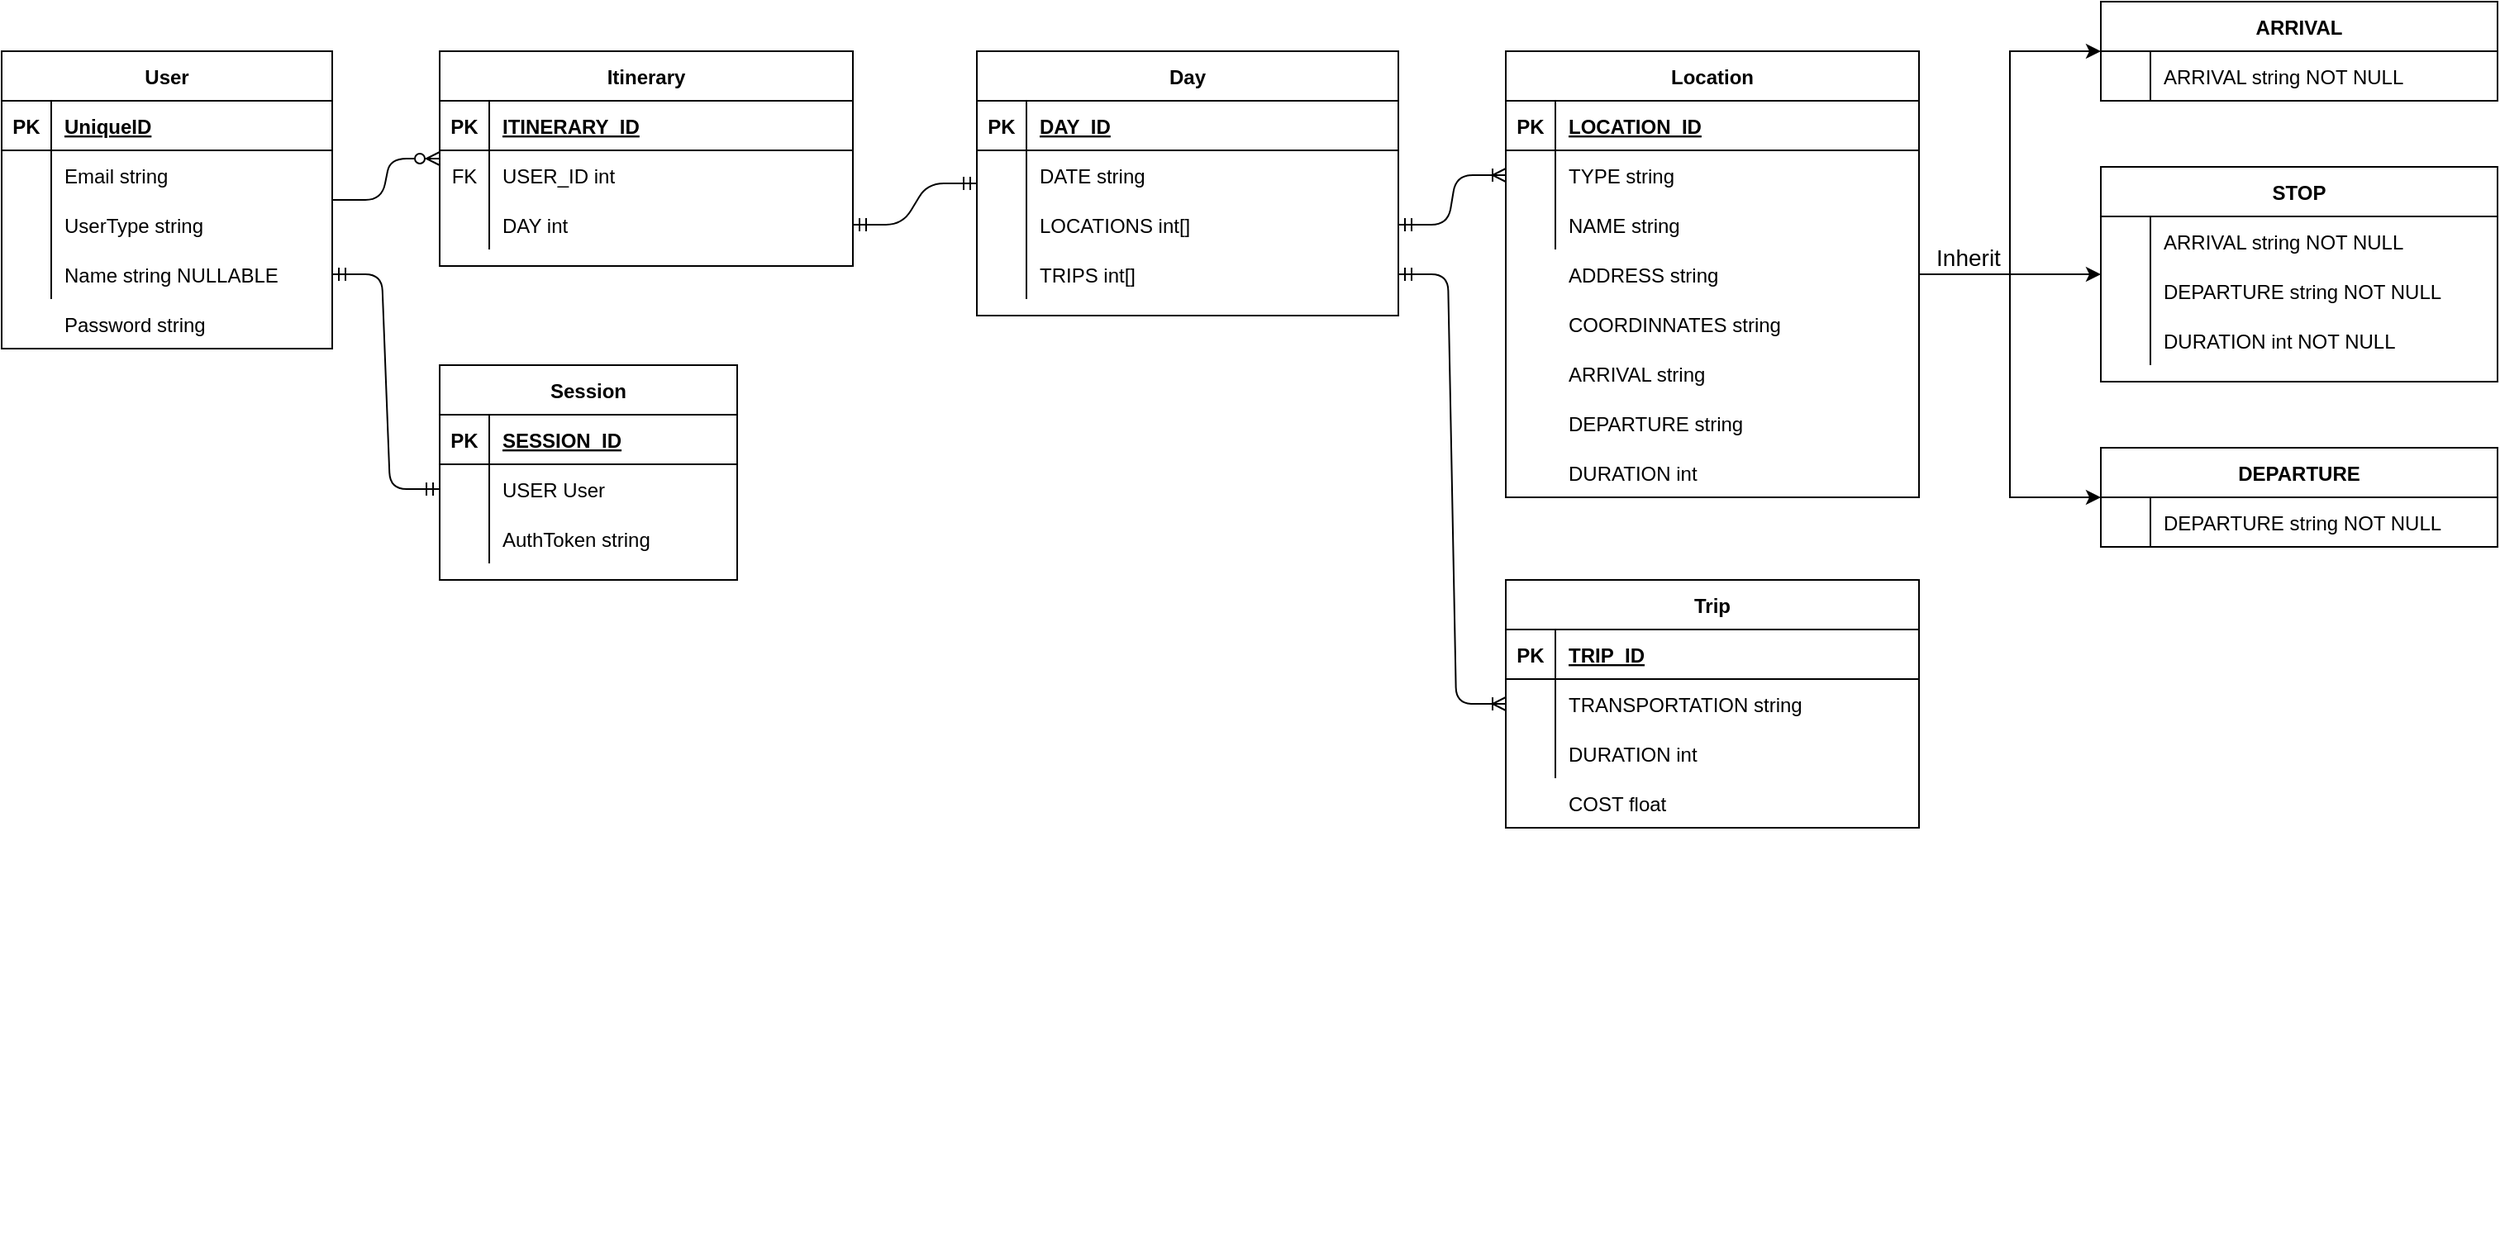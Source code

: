 <mxfile version="14.0.0" type="device"><diagram id="R2lEEEUBdFMjLlhIrx00" name="Page-1"><mxGraphModel dx="813" dy="2003" grid="1" gridSize="10" guides="1" tooltips="1" connect="1" arrows="1" fold="1" page="0" pageScale="1" pageWidth="1100" pageHeight="850" math="0" shadow="0" extFonts="Permanent Marker^https://fonts.googleapis.com/css?family=Permanent+Marker"><root><mxCell id="0"/><mxCell id="1" parent="0"/><mxCell id="iy_tQ4DgnRvw3wXIzzOO-1" value="" style="edgeStyle=entityRelationEdgeStyle;endArrow=ERoneToMany;startArrow=ERmandOne;endFill=0;startFill=0;rounded=1;" parent="1" source="hsC0YSV9dbtPVi8u6Gf5-124" target="iy_tQ4DgnRvw3wXIzzOO-21" edge="1"><mxGeometry width="100" height="100" relative="1" as="geometry"><mxPoint x="1935.0" y="-435" as="sourcePoint"/><mxPoint x="1715" y="-345" as="targetPoint"/></mxGeometry></mxCell><mxCell id="iy_tQ4DgnRvw3wXIzzOO-16" value="" style="group" parent="1" vertex="1" connectable="0"><mxGeometry x="1790" y="-600" width="250" height="270" as="geometry"/></mxCell><mxCell id="iy_tQ4DgnRvw3wXIzzOO-17" value="Location" style="shape=table;startSize=30;container=1;collapsible=1;childLayout=tableLayout;fixedRows=1;rowLines=0;fontStyle=1;align=center;resizeLast=1;" parent="iy_tQ4DgnRvw3wXIzzOO-16" vertex="1"><mxGeometry width="250" height="270" as="geometry"/></mxCell><mxCell id="iy_tQ4DgnRvw3wXIzzOO-18" value="" style="shape=partialRectangle;collapsible=0;dropTarget=0;pointerEvents=0;fillColor=none;points=[[0,0.5],[1,0.5]];portConstraint=eastwest;top=0;left=0;right=0;bottom=1;" parent="iy_tQ4DgnRvw3wXIzzOO-17" vertex="1"><mxGeometry y="30" width="250" height="30" as="geometry"/></mxCell><mxCell id="iy_tQ4DgnRvw3wXIzzOO-19" value="PK" style="shape=partialRectangle;overflow=hidden;connectable=0;fillColor=none;top=0;left=0;bottom=0;right=0;fontStyle=1;" parent="iy_tQ4DgnRvw3wXIzzOO-18" vertex="1"><mxGeometry width="30" height="30" as="geometry"/></mxCell><mxCell id="iy_tQ4DgnRvw3wXIzzOO-20" value="LOCATION_ID" style="shape=partialRectangle;overflow=hidden;connectable=0;fillColor=none;top=0;left=0;bottom=0;right=0;align=left;spacingLeft=6;fontStyle=5;" parent="iy_tQ4DgnRvw3wXIzzOO-18" vertex="1"><mxGeometry x="30" width="220" height="30" as="geometry"/></mxCell><mxCell id="iy_tQ4DgnRvw3wXIzzOO-21" value="" style="shape=partialRectangle;collapsible=0;dropTarget=0;pointerEvents=0;fillColor=none;points=[[0,0.5],[1,0.5]];portConstraint=eastwest;top=0;left=0;right=0;bottom=0;" parent="iy_tQ4DgnRvw3wXIzzOO-17" vertex="1"><mxGeometry y="60" width="250" height="30" as="geometry"/></mxCell><mxCell id="iy_tQ4DgnRvw3wXIzzOO-22" value="" style="shape=partialRectangle;overflow=hidden;connectable=0;fillColor=none;top=0;left=0;bottom=0;right=0;" parent="iy_tQ4DgnRvw3wXIzzOO-21" vertex="1"><mxGeometry width="30" height="30" as="geometry"/></mxCell><mxCell id="iy_tQ4DgnRvw3wXIzzOO-23" value="TYPE string" style="shape=partialRectangle;overflow=hidden;connectable=0;fillColor=none;top=0;left=0;bottom=0;right=0;align=left;spacingLeft=6;" parent="iy_tQ4DgnRvw3wXIzzOO-21" vertex="1"><mxGeometry x="30" width="220" height="30" as="geometry"/></mxCell><mxCell id="iy_tQ4DgnRvw3wXIzzOO-24" value="" style="shape=partialRectangle;collapsible=0;dropTarget=0;pointerEvents=0;fillColor=none;points=[[0,0.5],[1,0.5]];portConstraint=eastwest;top=0;left=0;right=0;bottom=0;" parent="iy_tQ4DgnRvw3wXIzzOO-17" vertex="1"><mxGeometry y="90" width="250" height="30" as="geometry"/></mxCell><mxCell id="iy_tQ4DgnRvw3wXIzzOO-25" value="" style="shape=partialRectangle;overflow=hidden;connectable=0;fillColor=none;top=0;left=0;bottom=0;right=0;" parent="iy_tQ4DgnRvw3wXIzzOO-24" vertex="1"><mxGeometry width="30" height="30" as="geometry"/></mxCell><mxCell id="iy_tQ4DgnRvw3wXIzzOO-26" value="NAME string" style="shape=partialRectangle;overflow=hidden;connectable=0;fillColor=none;top=0;left=0;bottom=0;right=0;align=left;spacingLeft=6;" parent="iy_tQ4DgnRvw3wXIzzOO-24" vertex="1"><mxGeometry x="30" width="220" height="30" as="geometry"/></mxCell><mxCell id="iy_tQ4DgnRvw3wXIzzOO-27" value="ADDRESS string" style="shape=partialRectangle;overflow=hidden;connectable=0;fillColor=none;top=0;left=0;bottom=0;right=0;align=left;spacingLeft=6;" parent="iy_tQ4DgnRvw3wXIzzOO-16" vertex="1"><mxGeometry x="30" y="120" width="220" height="30" as="geometry"/></mxCell><mxCell id="iy_tQ4DgnRvw3wXIzzOO-28" value="COORDINNATES string" style="shape=partialRectangle;overflow=hidden;connectable=0;fillColor=none;top=0;left=0;bottom=0;right=0;align=left;spacingLeft=6;" parent="iy_tQ4DgnRvw3wXIzzOO-16" vertex="1"><mxGeometry x="30" y="150" width="220" height="30" as="geometry"/></mxCell><mxCell id="iy_tQ4DgnRvw3wXIzzOO-29" value="DEPARTURE string" style="shape=partialRectangle;overflow=hidden;connectable=0;fillColor=none;top=0;left=0;bottom=0;right=0;align=left;spacingLeft=6;" parent="iy_tQ4DgnRvw3wXIzzOO-16" vertex="1"><mxGeometry x="30" y="210" width="220" height="30" as="geometry"/></mxCell><mxCell id="iy_tQ4DgnRvw3wXIzzOO-30" value="ARRIVAL string" style="shape=partialRectangle;overflow=hidden;connectable=0;fillColor=none;top=0;left=0;bottom=0;right=0;align=left;spacingLeft=6;" parent="iy_tQ4DgnRvw3wXIzzOO-16" vertex="1"><mxGeometry x="30" y="180" width="220" height="30" as="geometry"/></mxCell><mxCell id="iy_tQ4DgnRvw3wXIzzOO-31" value="DURATION int" style="shape=partialRectangle;overflow=hidden;connectable=0;fillColor=none;top=0;left=0;bottom=0;right=0;align=left;spacingLeft=6;" parent="iy_tQ4DgnRvw3wXIzzOO-16" vertex="1"><mxGeometry x="30" y="240" width="220" height="30" as="geometry"/></mxCell><mxCell id="iy_tQ4DgnRvw3wXIzzOO-52" value="" style="group" parent="1" vertex="1" connectable="0"><mxGeometry x="1790" y="-280" width="250" height="150" as="geometry"/></mxCell><mxCell id="iy_tQ4DgnRvw3wXIzzOO-53" value="Trip" style="shape=table;startSize=30;container=1;collapsible=1;childLayout=tableLayout;fixedRows=1;rowLines=0;fontStyle=1;align=center;resizeLast=1;" parent="iy_tQ4DgnRvw3wXIzzOO-52" vertex="1"><mxGeometry width="250" height="150" as="geometry"/></mxCell><mxCell id="iy_tQ4DgnRvw3wXIzzOO-54" value="" style="shape=partialRectangle;collapsible=0;dropTarget=0;pointerEvents=0;fillColor=none;points=[[0,0.5],[1,0.5]];portConstraint=eastwest;top=0;left=0;right=0;bottom=1;" parent="iy_tQ4DgnRvw3wXIzzOO-53" vertex="1"><mxGeometry y="30" width="250" height="30" as="geometry"/></mxCell><mxCell id="iy_tQ4DgnRvw3wXIzzOO-55" value="PK" style="shape=partialRectangle;overflow=hidden;connectable=0;fillColor=none;top=0;left=0;bottom=0;right=0;fontStyle=1;" parent="iy_tQ4DgnRvw3wXIzzOO-54" vertex="1"><mxGeometry width="30" height="30" as="geometry"/></mxCell><mxCell id="iy_tQ4DgnRvw3wXIzzOO-56" value="TRIP_ID" style="shape=partialRectangle;overflow=hidden;connectable=0;fillColor=none;top=0;left=0;bottom=0;right=0;align=left;spacingLeft=6;fontStyle=5;" parent="iy_tQ4DgnRvw3wXIzzOO-54" vertex="1"><mxGeometry x="30" width="220" height="30" as="geometry"/></mxCell><mxCell id="iy_tQ4DgnRvw3wXIzzOO-57" value="" style="shape=partialRectangle;collapsible=0;dropTarget=0;pointerEvents=0;fillColor=none;points=[[0,0.5],[1,0.5]];portConstraint=eastwest;top=0;left=0;right=0;bottom=0;" parent="iy_tQ4DgnRvw3wXIzzOO-53" vertex="1"><mxGeometry y="60" width="250" height="30" as="geometry"/></mxCell><mxCell id="iy_tQ4DgnRvw3wXIzzOO-58" value="" style="shape=partialRectangle;overflow=hidden;connectable=0;fillColor=none;top=0;left=0;bottom=0;right=0;" parent="iy_tQ4DgnRvw3wXIzzOO-57" vertex="1"><mxGeometry width="30" height="30" as="geometry"/></mxCell><mxCell id="iy_tQ4DgnRvw3wXIzzOO-59" value="TRANSPORTATION string" style="shape=partialRectangle;overflow=hidden;connectable=0;fillColor=none;top=0;left=0;bottom=0;right=0;align=left;spacingLeft=6;" parent="iy_tQ4DgnRvw3wXIzzOO-57" vertex="1"><mxGeometry x="30" width="220" height="30" as="geometry"/></mxCell><mxCell id="iy_tQ4DgnRvw3wXIzzOO-60" value="" style="shape=partialRectangle;collapsible=0;dropTarget=0;pointerEvents=0;fillColor=none;points=[[0,0.5],[1,0.5]];portConstraint=eastwest;top=0;left=0;right=0;bottom=0;" parent="iy_tQ4DgnRvw3wXIzzOO-53" vertex="1"><mxGeometry y="90" width="250" height="30" as="geometry"/></mxCell><mxCell id="iy_tQ4DgnRvw3wXIzzOO-61" value="" style="shape=partialRectangle;overflow=hidden;connectable=0;fillColor=none;top=0;left=0;bottom=0;right=0;" parent="iy_tQ4DgnRvw3wXIzzOO-60" vertex="1"><mxGeometry width="30" height="30" as="geometry"/></mxCell><mxCell id="iy_tQ4DgnRvw3wXIzzOO-62" value="DURATION int" style="shape=partialRectangle;overflow=hidden;connectable=0;fillColor=none;top=0;left=0;bottom=0;right=0;align=left;spacingLeft=6;" parent="iy_tQ4DgnRvw3wXIzzOO-60" vertex="1"><mxGeometry x="30" width="220" height="30" as="geometry"/></mxCell><mxCell id="iy_tQ4DgnRvw3wXIzzOO-63" value="COST float" style="shape=partialRectangle;overflow=hidden;connectable=0;fillColor=none;top=0;left=0;bottom=0;right=0;align=left;spacingLeft=6;" parent="iy_tQ4DgnRvw3wXIzzOO-52" vertex="1"><mxGeometry x="30" y="120" width="220" height="30" as="geometry"/></mxCell><mxCell id="iy_tQ4DgnRvw3wXIzzOO-64" value="" style="edgeStyle=entityRelationEdgeStyle;endArrow=ERoneToMany;startArrow=ERmandOne;endFill=0;startFill=0;rounded=1;entryX=0;entryY=0.5;entryDx=0;entryDy=0;" parent="1" source="hsC0YSV9dbtPVi8u6Gf5-127" target="iy_tQ4DgnRvw3wXIzzOO-57" edge="1"><mxGeometry width="100" height="100" relative="1" as="geometry"><mxPoint x="1935.0" y="-405" as="sourcePoint"/><mxPoint x="2025" y="-410" as="targetPoint"/></mxGeometry></mxCell><mxCell id="hsC0YSV9dbtPVi8u6Gf5-7" value="ARRIVAL" style="shape=table;startSize=30;container=1;collapsible=1;childLayout=tableLayout;fixedRows=1;rowLines=0;fontStyle=1;align=center;resizeLast=1;" vertex="1" parent="1"><mxGeometry x="2150" y="-630" width="240" height="60" as="geometry"><mxRectangle x="1980" y="-440" width="90" height="30" as="alternateBounds"/></mxGeometry></mxCell><mxCell id="hsC0YSV9dbtPVi8u6Gf5-11" value="" style="shape=partialRectangle;collapsible=0;dropTarget=0;pointerEvents=0;fillColor=none;points=[[0,0.5],[1,0.5]];portConstraint=eastwest;top=0;left=0;right=0;bottom=0;" vertex="1" parent="hsC0YSV9dbtPVi8u6Gf5-7"><mxGeometry y="30" width="240" height="30" as="geometry"/></mxCell><mxCell id="hsC0YSV9dbtPVi8u6Gf5-12" value="" style="shape=partialRectangle;overflow=hidden;connectable=0;fillColor=none;top=0;left=0;bottom=0;right=0;" vertex="1" parent="hsC0YSV9dbtPVi8u6Gf5-11"><mxGeometry width="30" height="30" as="geometry"/></mxCell><mxCell id="hsC0YSV9dbtPVi8u6Gf5-13" value="ARRIVAL string NOT NULL" style="shape=partialRectangle;overflow=hidden;connectable=0;fillColor=none;top=0;left=0;bottom=0;right=0;align=left;spacingLeft=6;" vertex="1" parent="hsC0YSV9dbtPVi8u6Gf5-11"><mxGeometry x="30" width="210" height="30" as="geometry"/></mxCell><mxCell id="hsC0YSV9dbtPVi8u6Gf5-22" value="" style="group" vertex="1" connectable="0" parent="1"><mxGeometry x="1850" y="-140" width="250" height="270" as="geometry"/></mxCell><mxCell id="hsC0YSV9dbtPVi8u6Gf5-86" value="DEPARTURE" style="shape=table;startSize=30;container=1;collapsible=1;childLayout=tableLayout;fixedRows=1;rowLines=0;fontStyle=1;align=center;resizeLast=1;" vertex="1" parent="1"><mxGeometry x="2150" y="-360" width="240" height="60" as="geometry"/></mxCell><mxCell id="hsC0YSV9dbtPVi8u6Gf5-90" value="" style="shape=partialRectangle;collapsible=0;dropTarget=0;pointerEvents=0;fillColor=none;top=0;left=0;bottom=0;right=0;points=[[0,0.5],[1,0.5]];portConstraint=eastwest;" vertex="1" parent="hsC0YSV9dbtPVi8u6Gf5-86"><mxGeometry y="30" width="240" height="30" as="geometry"/></mxCell><mxCell id="hsC0YSV9dbtPVi8u6Gf5-91" value="" style="shape=partialRectangle;connectable=0;fillColor=none;top=0;left=0;bottom=0;right=0;editable=1;overflow=hidden;" vertex="1" parent="hsC0YSV9dbtPVi8u6Gf5-90"><mxGeometry width="30" height="30" as="geometry"/></mxCell><mxCell id="hsC0YSV9dbtPVi8u6Gf5-92" value="DEPARTURE string NOT NULL" style="shape=partialRectangle;connectable=0;fillColor=none;top=0;left=0;bottom=0;right=0;align=left;spacingLeft=6;overflow=hidden;" vertex="1" parent="hsC0YSV9dbtPVi8u6Gf5-90"><mxGeometry x="30" width="210" height="30" as="geometry"/></mxCell><mxCell id="hsC0YSV9dbtPVi8u6Gf5-99" value="STOP" style="shape=table;startSize=30;container=1;collapsible=1;childLayout=tableLayout;fixedRows=1;rowLines=0;fontStyle=1;align=center;resizeLast=1;" vertex="1" parent="1"><mxGeometry x="2150" y="-530" width="240" height="130" as="geometry"/></mxCell><mxCell id="hsC0YSV9dbtPVi8u6Gf5-103" value="" style="shape=partialRectangle;collapsible=0;dropTarget=0;pointerEvents=0;fillColor=none;top=0;left=0;bottom=0;right=0;points=[[0,0.5],[1,0.5]];portConstraint=eastwest;" vertex="1" parent="hsC0YSV9dbtPVi8u6Gf5-99"><mxGeometry y="30" width="240" height="30" as="geometry"/></mxCell><mxCell id="hsC0YSV9dbtPVi8u6Gf5-104" value="" style="shape=partialRectangle;connectable=0;fillColor=none;top=0;left=0;bottom=0;right=0;editable=1;overflow=hidden;" vertex="1" parent="hsC0YSV9dbtPVi8u6Gf5-103"><mxGeometry width="30" height="30" as="geometry"/></mxCell><mxCell id="hsC0YSV9dbtPVi8u6Gf5-105" value="ARRIVAL string NOT NULL" style="shape=partialRectangle;connectable=0;fillColor=none;top=0;left=0;bottom=0;right=0;align=left;spacingLeft=6;overflow=hidden;" vertex="1" parent="hsC0YSV9dbtPVi8u6Gf5-103"><mxGeometry x="30" width="210" height="30" as="geometry"/></mxCell><mxCell id="hsC0YSV9dbtPVi8u6Gf5-106" value="" style="shape=partialRectangle;collapsible=0;dropTarget=0;pointerEvents=0;fillColor=none;top=0;left=0;bottom=0;right=0;points=[[0,0.5],[1,0.5]];portConstraint=eastwest;" vertex="1" parent="hsC0YSV9dbtPVi8u6Gf5-99"><mxGeometry y="60" width="240" height="30" as="geometry"/></mxCell><mxCell id="hsC0YSV9dbtPVi8u6Gf5-107" value="" style="shape=partialRectangle;connectable=0;fillColor=none;top=0;left=0;bottom=0;right=0;editable=1;overflow=hidden;" vertex="1" parent="hsC0YSV9dbtPVi8u6Gf5-106"><mxGeometry width="30" height="30" as="geometry"/></mxCell><mxCell id="hsC0YSV9dbtPVi8u6Gf5-108" value="DEPARTURE string NOT NULL" style="shape=partialRectangle;connectable=0;fillColor=none;top=0;left=0;bottom=0;right=0;align=left;spacingLeft=6;overflow=hidden;" vertex="1" parent="hsC0YSV9dbtPVi8u6Gf5-106"><mxGeometry x="30" width="210" height="30" as="geometry"/></mxCell><mxCell id="hsC0YSV9dbtPVi8u6Gf5-109" value="" style="shape=partialRectangle;collapsible=0;dropTarget=0;pointerEvents=0;fillColor=none;top=0;left=0;bottom=0;right=0;points=[[0,0.5],[1,0.5]];portConstraint=eastwest;" vertex="1" parent="hsC0YSV9dbtPVi8u6Gf5-99"><mxGeometry y="90" width="240" height="30" as="geometry"/></mxCell><mxCell id="hsC0YSV9dbtPVi8u6Gf5-110" value="" style="shape=partialRectangle;connectable=0;fillColor=none;top=0;left=0;bottom=0;right=0;editable=1;overflow=hidden;" vertex="1" parent="hsC0YSV9dbtPVi8u6Gf5-109"><mxGeometry width="30" height="30" as="geometry"/></mxCell><mxCell id="hsC0YSV9dbtPVi8u6Gf5-111" value="DURATION int NOT NULL" style="shape=partialRectangle;connectable=0;fillColor=none;top=0;left=0;bottom=0;right=0;align=left;spacingLeft=6;overflow=hidden;" vertex="1" parent="hsC0YSV9dbtPVi8u6Gf5-109"><mxGeometry x="30" width="210" height="30" as="geometry"/></mxCell><mxCell id="hsC0YSV9dbtPVi8u6Gf5-117" value="Day" style="shape=table;startSize=30;container=1;collapsible=1;childLayout=tableLayout;fixedRows=1;rowLines=0;fontStyle=1;align=center;resizeLast=1;" vertex="1" parent="1"><mxGeometry x="1470" y="-600" width="255" height="160" as="geometry"/></mxCell><mxCell id="hsC0YSV9dbtPVi8u6Gf5-118" value="" style="shape=partialRectangle;collapsible=0;dropTarget=0;pointerEvents=0;fillColor=none;top=0;left=0;bottom=1;right=0;points=[[0,0.5],[1,0.5]];portConstraint=eastwest;" vertex="1" parent="hsC0YSV9dbtPVi8u6Gf5-117"><mxGeometry y="30" width="255" height="30" as="geometry"/></mxCell><mxCell id="hsC0YSV9dbtPVi8u6Gf5-119" value="PK" style="shape=partialRectangle;connectable=0;fillColor=none;top=0;left=0;bottom=0;right=0;fontStyle=1;overflow=hidden;" vertex="1" parent="hsC0YSV9dbtPVi8u6Gf5-118"><mxGeometry width="30" height="30" as="geometry"/></mxCell><mxCell id="hsC0YSV9dbtPVi8u6Gf5-120" value="DAY_ID" style="shape=partialRectangle;connectable=0;fillColor=none;top=0;left=0;bottom=0;right=0;align=left;spacingLeft=6;fontStyle=5;overflow=hidden;" vertex="1" parent="hsC0YSV9dbtPVi8u6Gf5-118"><mxGeometry x="30" width="225" height="30" as="geometry"/></mxCell><mxCell id="hsC0YSV9dbtPVi8u6Gf5-121" value="" style="shape=partialRectangle;collapsible=0;dropTarget=0;pointerEvents=0;fillColor=none;top=0;left=0;bottom=0;right=0;points=[[0,0.5],[1,0.5]];portConstraint=eastwest;" vertex="1" parent="hsC0YSV9dbtPVi8u6Gf5-117"><mxGeometry y="60" width="255" height="30" as="geometry"/></mxCell><mxCell id="hsC0YSV9dbtPVi8u6Gf5-122" value="" style="shape=partialRectangle;connectable=0;fillColor=none;top=0;left=0;bottom=0;right=0;editable=1;overflow=hidden;" vertex="1" parent="hsC0YSV9dbtPVi8u6Gf5-121"><mxGeometry width="30" height="30" as="geometry"/></mxCell><mxCell id="hsC0YSV9dbtPVi8u6Gf5-123" value="DATE string" style="shape=partialRectangle;connectable=0;fillColor=none;top=0;left=0;bottom=0;right=0;align=left;spacingLeft=6;overflow=hidden;" vertex="1" parent="hsC0YSV9dbtPVi8u6Gf5-121"><mxGeometry x="30" width="225" height="30" as="geometry"/></mxCell><mxCell id="hsC0YSV9dbtPVi8u6Gf5-124" value="" style="shape=partialRectangle;collapsible=0;dropTarget=0;pointerEvents=0;fillColor=none;top=0;left=0;bottom=0;right=0;points=[[0,0.5],[1,0.5]];portConstraint=eastwest;" vertex="1" parent="hsC0YSV9dbtPVi8u6Gf5-117"><mxGeometry y="90" width="255" height="30" as="geometry"/></mxCell><mxCell id="hsC0YSV9dbtPVi8u6Gf5-125" value="" style="shape=partialRectangle;connectable=0;fillColor=none;top=0;left=0;bottom=0;right=0;editable=1;overflow=hidden;" vertex="1" parent="hsC0YSV9dbtPVi8u6Gf5-124"><mxGeometry width="30" height="30" as="geometry"/></mxCell><mxCell id="hsC0YSV9dbtPVi8u6Gf5-126" value="LOCATIONS int[]" style="shape=partialRectangle;connectable=0;fillColor=none;top=0;left=0;bottom=0;right=0;align=left;spacingLeft=6;overflow=hidden;" vertex="1" parent="hsC0YSV9dbtPVi8u6Gf5-124"><mxGeometry x="30" width="225" height="30" as="geometry"/></mxCell><mxCell id="hsC0YSV9dbtPVi8u6Gf5-127" value="" style="shape=partialRectangle;collapsible=0;dropTarget=0;pointerEvents=0;fillColor=none;top=0;left=0;bottom=0;right=0;points=[[0,0.5],[1,0.5]];portConstraint=eastwest;" vertex="1" parent="hsC0YSV9dbtPVi8u6Gf5-117"><mxGeometry y="120" width="255" height="30" as="geometry"/></mxCell><mxCell id="hsC0YSV9dbtPVi8u6Gf5-128" value="" style="shape=partialRectangle;connectable=0;fillColor=none;top=0;left=0;bottom=0;right=0;editable=1;overflow=hidden;" vertex="1" parent="hsC0YSV9dbtPVi8u6Gf5-127"><mxGeometry width="30" height="30" as="geometry"/></mxCell><mxCell id="hsC0YSV9dbtPVi8u6Gf5-129" value="TRIPS int[]" style="shape=partialRectangle;connectable=0;fillColor=none;top=0;left=0;bottom=0;right=0;align=left;spacingLeft=6;overflow=hidden;" vertex="1" parent="hsC0YSV9dbtPVi8u6Gf5-127"><mxGeometry x="30" width="225" height="30" as="geometry"/></mxCell><mxCell id="hsC0YSV9dbtPVi8u6Gf5-131" value="Itinerary" style="shape=table;startSize=30;container=1;collapsible=1;childLayout=tableLayout;fixedRows=1;rowLines=0;fontStyle=1;align=center;resizeLast=1;" vertex="1" parent="1"><mxGeometry x="1145" y="-600" width="250" height="130" as="geometry"/></mxCell><mxCell id="hsC0YSV9dbtPVi8u6Gf5-132" value="" style="shape=partialRectangle;collapsible=0;dropTarget=0;pointerEvents=0;fillColor=none;top=0;left=0;bottom=1;right=0;points=[[0,0.5],[1,0.5]];portConstraint=eastwest;" vertex="1" parent="hsC0YSV9dbtPVi8u6Gf5-131"><mxGeometry y="30" width="250" height="30" as="geometry"/></mxCell><mxCell id="hsC0YSV9dbtPVi8u6Gf5-133" value="PK" style="shape=partialRectangle;connectable=0;fillColor=none;top=0;left=0;bottom=0;right=0;fontStyle=1;overflow=hidden;" vertex="1" parent="hsC0YSV9dbtPVi8u6Gf5-132"><mxGeometry width="30" height="30" as="geometry"/></mxCell><mxCell id="hsC0YSV9dbtPVi8u6Gf5-134" value="ITINERARY_ID" style="shape=partialRectangle;connectable=0;fillColor=none;top=0;left=0;bottom=0;right=0;align=left;spacingLeft=6;fontStyle=5;overflow=hidden;" vertex="1" parent="hsC0YSV9dbtPVi8u6Gf5-132"><mxGeometry x="30" width="220" height="30" as="geometry"/></mxCell><mxCell id="hsC0YSV9dbtPVi8u6Gf5-135" value="" style="shape=partialRectangle;collapsible=0;dropTarget=0;pointerEvents=0;fillColor=none;top=0;left=0;bottom=0;right=0;points=[[0,0.5],[1,0.5]];portConstraint=eastwest;" vertex="1" parent="hsC0YSV9dbtPVi8u6Gf5-131"><mxGeometry y="60" width="250" height="30" as="geometry"/></mxCell><mxCell id="hsC0YSV9dbtPVi8u6Gf5-136" value="FK" style="shape=partialRectangle;connectable=0;fillColor=none;top=0;left=0;bottom=0;right=0;editable=1;overflow=hidden;" vertex="1" parent="hsC0YSV9dbtPVi8u6Gf5-135"><mxGeometry width="30" height="30" as="geometry"/></mxCell><mxCell id="hsC0YSV9dbtPVi8u6Gf5-137" value="USER_ID int" style="shape=partialRectangle;connectable=0;fillColor=none;top=0;left=0;bottom=0;right=0;align=left;spacingLeft=6;overflow=hidden;" vertex="1" parent="hsC0YSV9dbtPVi8u6Gf5-135"><mxGeometry x="30" width="220" height="30" as="geometry"/></mxCell><mxCell id="hsC0YSV9dbtPVi8u6Gf5-138" value="" style="shape=partialRectangle;collapsible=0;dropTarget=0;pointerEvents=0;fillColor=none;top=0;left=0;bottom=0;right=0;points=[[0,0.5],[1,0.5]];portConstraint=eastwest;" vertex="1" parent="hsC0YSV9dbtPVi8u6Gf5-131"><mxGeometry y="90" width="250" height="30" as="geometry"/></mxCell><mxCell id="hsC0YSV9dbtPVi8u6Gf5-139" value="" style="shape=partialRectangle;connectable=0;fillColor=none;top=0;left=0;bottom=0;right=0;editable=1;overflow=hidden;" vertex="1" parent="hsC0YSV9dbtPVi8u6Gf5-138"><mxGeometry width="30" height="30" as="geometry"/></mxCell><mxCell id="hsC0YSV9dbtPVi8u6Gf5-140" value="DAY int" style="shape=partialRectangle;connectable=0;fillColor=none;top=0;left=0;bottom=0;right=0;align=left;spacingLeft=6;overflow=hidden;" vertex="1" parent="hsC0YSV9dbtPVi8u6Gf5-138"><mxGeometry x="30" width="220" height="30" as="geometry"/></mxCell><mxCell id="hsC0YSV9dbtPVi8u6Gf5-144" value="&lt;font style=&quot;font-size: 14px&quot;&gt;Inherit&lt;/font&gt;" style="text;html=1;strokeColor=none;fillColor=none;align=center;verticalAlign=middle;whiteSpace=wrap;rounded=0;" vertex="1" parent="1"><mxGeometry x="2040" y="-490" width="60" height="30" as="geometry"/></mxCell><mxCell id="hsC0YSV9dbtPVi8u6Gf5-146" value="" style="edgeStyle=entityRelationEdgeStyle;fontSize=12;html=1;endArrow=ERmandOne;startArrow=ERmandOne;" edge="1" parent="1" source="hsC0YSV9dbtPVi8u6Gf5-138" target="hsC0YSV9dbtPVi8u6Gf5-117"><mxGeometry width="100" height="100" relative="1" as="geometry"><mxPoint x="1500" y="-175" as="sourcePoint"/><mxPoint x="1590" y="-180" as="targetPoint"/></mxGeometry></mxCell><mxCell id="hsC0YSV9dbtPVi8u6Gf5-147" value="User" style="shape=table;startSize=30;container=1;collapsible=1;childLayout=tableLayout;fixedRows=1;rowLines=0;fontStyle=1;align=center;resizeLast=1;" vertex="1" parent="1"><mxGeometry x="880" y="-600" width="200" height="180" as="geometry"/></mxCell><mxCell id="hsC0YSV9dbtPVi8u6Gf5-148" value="" style="shape=partialRectangle;collapsible=0;dropTarget=0;pointerEvents=0;fillColor=none;top=0;left=0;bottom=1;right=0;points=[[0,0.5],[1,0.5]];portConstraint=eastwest;" vertex="1" parent="hsC0YSV9dbtPVi8u6Gf5-147"><mxGeometry y="30" width="200" height="30" as="geometry"/></mxCell><mxCell id="hsC0YSV9dbtPVi8u6Gf5-149" value="PK" style="shape=partialRectangle;connectable=0;fillColor=none;top=0;left=0;bottom=0;right=0;fontStyle=1;overflow=hidden;" vertex="1" parent="hsC0YSV9dbtPVi8u6Gf5-148"><mxGeometry width="30" height="30" as="geometry"/></mxCell><mxCell id="hsC0YSV9dbtPVi8u6Gf5-150" value="UniqueID" style="shape=partialRectangle;connectable=0;fillColor=none;top=0;left=0;bottom=0;right=0;align=left;spacingLeft=6;fontStyle=5;overflow=hidden;" vertex="1" parent="hsC0YSV9dbtPVi8u6Gf5-148"><mxGeometry x="30" width="170" height="30" as="geometry"/></mxCell><mxCell id="hsC0YSV9dbtPVi8u6Gf5-151" value="" style="shape=partialRectangle;collapsible=0;dropTarget=0;pointerEvents=0;fillColor=none;top=0;left=0;bottom=0;right=0;points=[[0,0.5],[1,0.5]];portConstraint=eastwest;" vertex="1" parent="hsC0YSV9dbtPVi8u6Gf5-147"><mxGeometry y="60" width="200" height="30" as="geometry"/></mxCell><mxCell id="hsC0YSV9dbtPVi8u6Gf5-152" value="" style="shape=partialRectangle;connectable=0;fillColor=none;top=0;left=0;bottom=0;right=0;editable=1;overflow=hidden;" vertex="1" parent="hsC0YSV9dbtPVi8u6Gf5-151"><mxGeometry width="30" height="30" as="geometry"/></mxCell><mxCell id="hsC0YSV9dbtPVi8u6Gf5-153" value="Email string" style="shape=partialRectangle;connectable=0;fillColor=none;top=0;left=0;bottom=0;right=0;align=left;spacingLeft=6;overflow=hidden;" vertex="1" parent="hsC0YSV9dbtPVi8u6Gf5-151"><mxGeometry x="30" width="170" height="30" as="geometry"/></mxCell><mxCell id="hsC0YSV9dbtPVi8u6Gf5-154" value="" style="shape=partialRectangle;collapsible=0;dropTarget=0;pointerEvents=0;fillColor=none;top=0;left=0;bottom=0;right=0;points=[[0,0.5],[1,0.5]];portConstraint=eastwest;" vertex="1" parent="hsC0YSV9dbtPVi8u6Gf5-147"><mxGeometry y="90" width="200" height="30" as="geometry"/></mxCell><mxCell id="hsC0YSV9dbtPVi8u6Gf5-155" value="" style="shape=partialRectangle;connectable=0;fillColor=none;top=0;left=0;bottom=0;right=0;editable=1;overflow=hidden;" vertex="1" parent="hsC0YSV9dbtPVi8u6Gf5-154"><mxGeometry width="30" height="30" as="geometry"/></mxCell><mxCell id="hsC0YSV9dbtPVi8u6Gf5-156" value="UserType string" style="shape=partialRectangle;connectable=0;fillColor=none;top=0;left=0;bottom=0;right=0;align=left;spacingLeft=6;overflow=hidden;" vertex="1" parent="hsC0YSV9dbtPVi8u6Gf5-154"><mxGeometry x="30" width="170" height="30" as="geometry"/></mxCell><mxCell id="hsC0YSV9dbtPVi8u6Gf5-157" value="" style="shape=partialRectangle;collapsible=0;dropTarget=0;pointerEvents=0;fillColor=none;top=0;left=0;bottom=0;right=0;points=[[0,0.5],[1,0.5]];portConstraint=eastwest;" vertex="1" parent="hsC0YSV9dbtPVi8u6Gf5-147"><mxGeometry y="120" width="200" height="30" as="geometry"/></mxCell><mxCell id="hsC0YSV9dbtPVi8u6Gf5-158" value="" style="shape=partialRectangle;connectable=0;fillColor=none;top=0;left=0;bottom=0;right=0;editable=1;overflow=hidden;" vertex="1" parent="hsC0YSV9dbtPVi8u6Gf5-157"><mxGeometry width="30" height="30" as="geometry"/></mxCell><mxCell id="hsC0YSV9dbtPVi8u6Gf5-159" value="Name string NULLABLE" style="shape=partialRectangle;connectable=0;fillColor=none;top=0;left=0;bottom=0;right=0;align=left;spacingLeft=6;overflow=hidden;" vertex="1" parent="hsC0YSV9dbtPVi8u6Gf5-157"><mxGeometry x="30" width="170" height="30" as="geometry"/></mxCell><mxCell id="hsC0YSV9dbtPVi8u6Gf5-160" value="Session" style="shape=table;startSize=30;container=1;collapsible=1;childLayout=tableLayout;fixedRows=1;rowLines=0;fontStyle=1;align=center;resizeLast=1;" vertex="1" parent="1"><mxGeometry x="1145" y="-410" width="180" height="130" as="geometry"/></mxCell><mxCell id="hsC0YSV9dbtPVi8u6Gf5-161" value="" style="shape=partialRectangle;collapsible=0;dropTarget=0;pointerEvents=0;fillColor=none;top=0;left=0;bottom=1;right=0;points=[[0,0.5],[1,0.5]];portConstraint=eastwest;" vertex="1" parent="hsC0YSV9dbtPVi8u6Gf5-160"><mxGeometry y="30" width="180" height="30" as="geometry"/></mxCell><mxCell id="hsC0YSV9dbtPVi8u6Gf5-162" value="PK" style="shape=partialRectangle;connectable=0;fillColor=none;top=0;left=0;bottom=0;right=0;fontStyle=1;overflow=hidden;" vertex="1" parent="hsC0YSV9dbtPVi8u6Gf5-161"><mxGeometry width="30" height="30" as="geometry"/></mxCell><mxCell id="hsC0YSV9dbtPVi8u6Gf5-163" value="SESSION_ID" style="shape=partialRectangle;connectable=0;fillColor=none;top=0;left=0;bottom=0;right=0;align=left;spacingLeft=6;fontStyle=5;overflow=hidden;" vertex="1" parent="hsC0YSV9dbtPVi8u6Gf5-161"><mxGeometry x="30" width="150" height="30" as="geometry"/></mxCell><mxCell id="hsC0YSV9dbtPVi8u6Gf5-164" value="" style="shape=partialRectangle;collapsible=0;dropTarget=0;pointerEvents=0;fillColor=none;top=0;left=0;bottom=0;right=0;points=[[0,0.5],[1,0.5]];portConstraint=eastwest;" vertex="1" parent="hsC0YSV9dbtPVi8u6Gf5-160"><mxGeometry y="60" width="180" height="30" as="geometry"/></mxCell><mxCell id="hsC0YSV9dbtPVi8u6Gf5-165" value="" style="shape=partialRectangle;connectable=0;fillColor=none;top=0;left=0;bottom=0;right=0;editable=1;overflow=hidden;" vertex="1" parent="hsC0YSV9dbtPVi8u6Gf5-164"><mxGeometry width="30" height="30" as="geometry"/></mxCell><mxCell id="hsC0YSV9dbtPVi8u6Gf5-166" value="USER User" style="shape=partialRectangle;connectable=0;fillColor=none;top=0;left=0;bottom=0;right=0;align=left;spacingLeft=6;overflow=hidden;" vertex="1" parent="hsC0YSV9dbtPVi8u6Gf5-164"><mxGeometry x="30" width="150" height="30" as="geometry"/></mxCell><mxCell id="hsC0YSV9dbtPVi8u6Gf5-167" value="" style="shape=partialRectangle;collapsible=0;dropTarget=0;pointerEvents=0;fillColor=none;top=0;left=0;bottom=0;right=0;points=[[0,0.5],[1,0.5]];portConstraint=eastwest;" vertex="1" parent="hsC0YSV9dbtPVi8u6Gf5-160"><mxGeometry y="90" width="180" height="30" as="geometry"/></mxCell><mxCell id="hsC0YSV9dbtPVi8u6Gf5-168" value="" style="shape=partialRectangle;connectable=0;fillColor=none;top=0;left=0;bottom=0;right=0;editable=1;overflow=hidden;" vertex="1" parent="hsC0YSV9dbtPVi8u6Gf5-167"><mxGeometry width="30" height="30" as="geometry"/></mxCell><mxCell id="hsC0YSV9dbtPVi8u6Gf5-169" value="AuthToken string" style="shape=partialRectangle;connectable=0;fillColor=none;top=0;left=0;bottom=0;right=0;align=left;spacingLeft=6;overflow=hidden;" vertex="1" parent="hsC0YSV9dbtPVi8u6Gf5-167"><mxGeometry x="30" width="150" height="30" as="geometry"/></mxCell><mxCell id="hsC0YSV9dbtPVi8u6Gf5-173" value="" style="edgeStyle=entityRelationEdgeStyle;fontSize=12;html=1;endArrow=ERmandOne;startArrow=ERmandOne;entryX=1;entryY=0.5;entryDx=0;entryDy=0;" edge="1" parent="1" source="hsC0YSV9dbtPVi8u6Gf5-164" target="hsC0YSV9dbtPVi8u6Gf5-157"><mxGeometry width="100" height="100" relative="1" as="geometry"><mxPoint x="810" y="-420" as="sourcePoint"/><mxPoint x="910" y="-295" as="targetPoint"/></mxGeometry></mxCell><mxCell id="hsC0YSV9dbtPVi8u6Gf5-177" value="Password string" style="shape=partialRectangle;connectable=0;fillColor=none;top=0;left=0;bottom=0;right=0;align=left;spacingLeft=6;overflow=hidden;" vertex="1" parent="1"><mxGeometry x="909.997" y="-450" width="183.333" height="30" as="geometry"/></mxCell><mxCell id="hsC0YSV9dbtPVi8u6Gf5-182" value="" style="edgeStyle=entityRelationEdgeStyle;fontSize=12;html=1;endArrow=ERzeroToMany;endFill=1;" edge="1" parent="1" source="hsC0YSV9dbtPVi8u6Gf5-147" target="hsC0YSV9dbtPVi8u6Gf5-131"><mxGeometry width="100" height="100" relative="1" as="geometry"><mxPoint x="1410" y="-490" as="sourcePoint"/><mxPoint x="1510" y="-590" as="targetPoint"/></mxGeometry></mxCell><mxCell id="hsC0YSV9dbtPVi8u6Gf5-190" style="edgeStyle=orthogonalEdgeStyle;rounded=0;orthogonalLoop=1;jettySize=auto;html=1;entryX=0;entryY=0.5;entryDx=0;entryDy=0;" edge="1" parent="1" source="iy_tQ4DgnRvw3wXIzzOO-17" target="hsC0YSV9dbtPVi8u6Gf5-7"><mxGeometry relative="1" as="geometry"><mxPoint x="2160" y="-375" as="sourcePoint"/></mxGeometry></mxCell><mxCell id="hsC0YSV9dbtPVi8u6Gf5-191" style="edgeStyle=orthogonalEdgeStyle;rounded=0;orthogonalLoop=1;jettySize=auto;html=1;" edge="1" parent="1" source="iy_tQ4DgnRvw3wXIzzOO-17" target="hsC0YSV9dbtPVi8u6Gf5-99"><mxGeometry relative="1" as="geometry"/></mxCell><mxCell id="hsC0YSV9dbtPVi8u6Gf5-192" style="edgeStyle=orthogonalEdgeStyle;rounded=0;orthogonalLoop=1;jettySize=auto;html=1;" edge="1" parent="1" source="iy_tQ4DgnRvw3wXIzzOO-17" target="hsC0YSV9dbtPVi8u6Gf5-86"><mxGeometry relative="1" as="geometry"/></mxCell></root></mxGraphModel></diagram></mxfile>